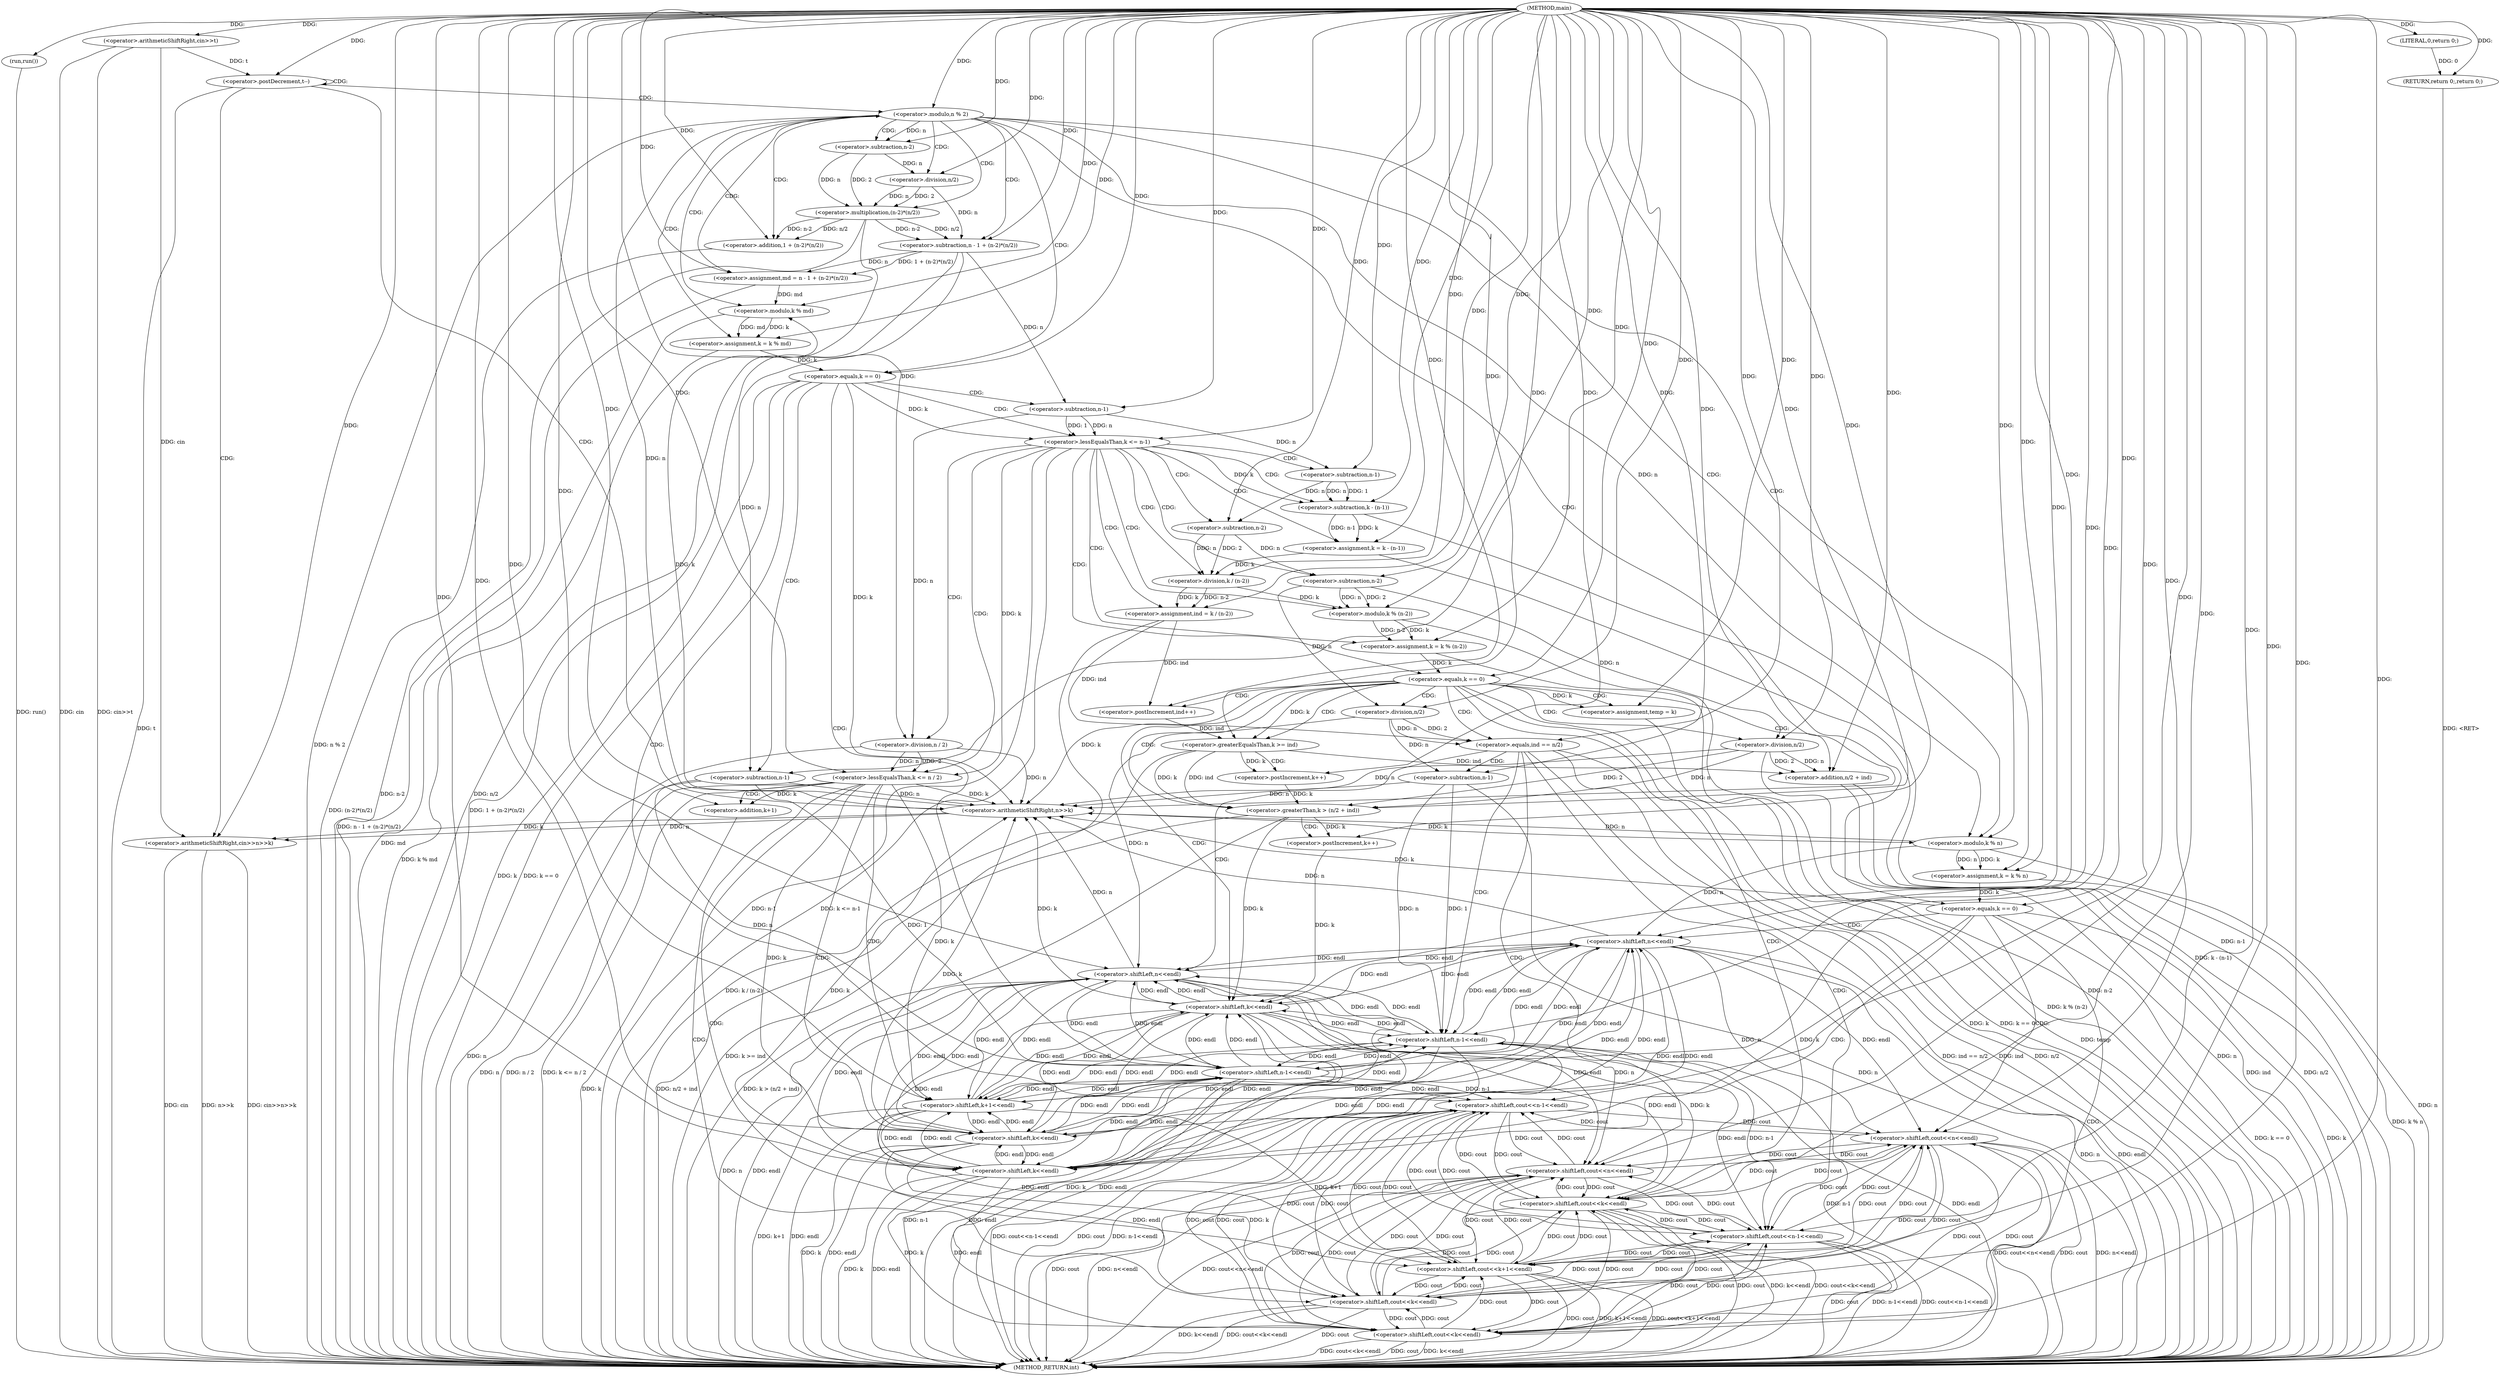 digraph "main" {  
"1000317" [label = "(METHOD,main)" ]
"1000502" [label = "(METHOD_RETURN,int)" ]
"1000319" [label = "(run,run())" ]
"1000321" [label = "(<operator>.arithmeticShiftRight,cin>>t)" ]
"1000500" [label = "(RETURN,return 0;,return 0;)" ]
"1000325" [label = "(<operator>.postDecrement,t--)" ]
"1000501" [label = "(LITERAL,0,return 0;)" ]
"1000330" [label = "(<operator>.arithmeticShiftRight,cin>>n>>k)" ]
"1000336" [label = "(<operator>.modulo,n % 2)" ]
"1000332" [label = "(<operator>.arithmeticShiftRight,n>>k)" ]
"1000341" [label = "(<operator>.assignment,md = n - 1 + (n-2)*(n/2))" ]
"1000354" [label = "(<operator>.assignment,k = k % md)" ]
"1000360" [label = "(<operator>.equals,k == 0)" ]
"1000478" [label = "(<operator>.assignment,k = k % n)" ]
"1000343" [label = "(<operator>.subtraction,n - 1 + (n-2)*(n/2))" ]
"1000356" [label = "(<operator>.modulo,k % md)" ]
"1000364" [label = "(<operator>.shiftLeft,cout<<n-1<<endl)" ]
"1000484" [label = "(<operator>.equals,k == 0)" ]
"1000345" [label = "(<operator>.addition,1 + (n-2)*(n/2))" ]
"1000480" [label = "(<operator>.modulo,k % n)" ]
"1000488" [label = "(<operator>.shiftLeft,cout<<n<<endl)" ]
"1000347" [label = "(<operator>.multiplication,(n-2)*(n/2))" ]
"1000366" [label = "(<operator>.shiftLeft,n-1<<endl)" ]
"1000374" [label = "(<operator>.lessEqualsThan,k <= n-1)" ]
"1000495" [label = "(<operator>.shiftLeft,cout<<k<<endl)" ]
"1000348" [label = "(<operator>.subtraction,n-2)" ]
"1000351" [label = "(<operator>.division,n/2)" ]
"1000367" [label = "(<operator>.subtraction,n-1)" ]
"1000490" [label = "(<operator>.shiftLeft,n<<endl)" ]
"1000376" [label = "(<operator>.subtraction,n-1)" ]
"1000381" [label = "(<operator>.lessEqualsThan,k <= n / 2)" ]
"1000386" [label = "(<operator>.shiftLeft,cout<<k<<endl)" ]
"1000401" [label = "(<operator>.assignment,k = k - (n-1))" ]
"1000409" [label = "(<operator>.assignment,ind = k / (n-2))" ]
"1000416" [label = "(<operator>.assignment,k = k % (n-2))" ]
"1000497" [label = "(<operator>.shiftLeft,k<<endl)" ]
"1000392" [label = "(<operator>.shiftLeft,cout<<k+1<<endl)" ]
"1000424" [label = "(<operator>.equals,k == 0)" ]
"1000383" [label = "(<operator>.division,n / 2)" ]
"1000388" [label = "(<operator>.shiftLeft,k<<endl)" ]
"1000403" [label = "(<operator>.subtraction,k - (n-1))" ]
"1000411" [label = "(<operator>.division,k / (n-2))" ]
"1000418" [label = "(<operator>.modulo,k % (n-2))" ]
"1000394" [label = "(<operator>.shiftLeft,k+1<<endl)" ]
"1000405" [label = "(<operator>.subtraction,n-1)" ]
"1000413" [label = "(<operator>.subtraction,n-2)" ]
"1000420" [label = "(<operator>.subtraction,n-2)" ]
"1000429" [label = "(<operator>.equals,ind == n/2)" ]
"1000434" [label = "(<operator>.shiftLeft,cout<<n-1<<endl)" ]
"1000449" [label = "(<operator>.postIncrement,ind++)" ]
"1000452" [label = "(<operator>.assignment,temp = k)" ]
"1000471" [label = "(<operator>.shiftLeft,cout<<k<<endl)" ]
"1000395" [label = "(<operator>.addition,k+1)" ]
"1000442" [label = "(<operator>.shiftLeft,cout<<n<<endl)" ]
"1000456" [label = "(<operator>.greaterEqualsThan,k >= ind)" ]
"1000459" [label = "(<operator>.postIncrement,k++)" ]
"1000462" [label = "(<operator>.greaterThan,k > (n/2 + ind))" ]
"1000469" [label = "(<operator>.postIncrement,k++)" ]
"1000431" [label = "(<operator>.division,n/2)" ]
"1000436" [label = "(<operator>.shiftLeft,n-1<<endl)" ]
"1000473" [label = "(<operator>.shiftLeft,k<<endl)" ]
"1000437" [label = "(<operator>.subtraction,n-1)" ]
"1000444" [label = "(<operator>.shiftLeft,n<<endl)" ]
"1000464" [label = "(<operator>.addition,n/2 + ind)" ]
"1000465" [label = "(<operator>.division,n/2)" ]
  "1000319" -> "1000502"  [ label = "DDG: run()"] 
  "1000321" -> "1000502"  [ label = "DDG: cin"] 
  "1000321" -> "1000502"  [ label = "DDG: cin>>t"] 
  "1000325" -> "1000502"  [ label = "DDG: t"] 
  "1000330" -> "1000502"  [ label = "DDG: cin"] 
  "1000330" -> "1000502"  [ label = "DDG: n>>k"] 
  "1000330" -> "1000502"  [ label = "DDG: cin>>n>>k"] 
  "1000336" -> "1000502"  [ label = "DDG: n % 2"] 
  "1000480" -> "1000502"  [ label = "DDG: n"] 
  "1000478" -> "1000502"  [ label = "DDG: k % n"] 
  "1000484" -> "1000502"  [ label = "DDG: k"] 
  "1000484" -> "1000502"  [ label = "DDG: k == 0"] 
  "1000495" -> "1000502"  [ label = "DDG: cout"] 
  "1000497" -> "1000502"  [ label = "DDG: k"] 
  "1000497" -> "1000502"  [ label = "DDG: endl"] 
  "1000495" -> "1000502"  [ label = "DDG: k<<endl"] 
  "1000495" -> "1000502"  [ label = "DDG: cout<<k<<endl"] 
  "1000488" -> "1000502"  [ label = "DDG: cout"] 
  "1000490" -> "1000502"  [ label = "DDG: n"] 
  "1000490" -> "1000502"  [ label = "DDG: endl"] 
  "1000488" -> "1000502"  [ label = "DDG: n<<endl"] 
  "1000488" -> "1000502"  [ label = "DDG: cout<<n<<endl"] 
  "1000347" -> "1000502"  [ label = "DDG: n-2"] 
  "1000347" -> "1000502"  [ label = "DDG: n/2"] 
  "1000345" -> "1000502"  [ label = "DDG: (n-2)*(n/2)"] 
  "1000343" -> "1000502"  [ label = "DDG: 1 + (n-2)*(n/2)"] 
  "1000341" -> "1000502"  [ label = "DDG: n - 1 + (n-2)*(n/2)"] 
  "1000356" -> "1000502"  [ label = "DDG: md"] 
  "1000354" -> "1000502"  [ label = "DDG: k % md"] 
  "1000360" -> "1000502"  [ label = "DDG: k"] 
  "1000360" -> "1000502"  [ label = "DDG: k == 0"] 
  "1000374" -> "1000502"  [ label = "DDG: n-1"] 
  "1000374" -> "1000502"  [ label = "DDG: k <= n-1"] 
  "1000403" -> "1000502"  [ label = "DDG: n-1"] 
  "1000401" -> "1000502"  [ label = "DDG: k - (n-1)"] 
  "1000409" -> "1000502"  [ label = "DDG: k / (n-2)"] 
  "1000418" -> "1000502"  [ label = "DDG: n-2"] 
  "1000416" -> "1000502"  [ label = "DDG: k % (n-2)"] 
  "1000424" -> "1000502"  [ label = "DDG: k"] 
  "1000424" -> "1000502"  [ label = "DDG: k == 0"] 
  "1000452" -> "1000502"  [ label = "DDG: temp"] 
  "1000456" -> "1000502"  [ label = "DDG: k >= ind"] 
  "1000465" -> "1000502"  [ label = "DDG: n"] 
  "1000464" -> "1000502"  [ label = "DDG: n/2"] 
  "1000464" -> "1000502"  [ label = "DDG: ind"] 
  "1000462" -> "1000502"  [ label = "DDG: n/2 + ind"] 
  "1000462" -> "1000502"  [ label = "DDG: k > (n/2 + ind)"] 
  "1000471" -> "1000502"  [ label = "DDG: cout"] 
  "1000473" -> "1000502"  [ label = "DDG: k"] 
  "1000473" -> "1000502"  [ label = "DDG: endl"] 
  "1000471" -> "1000502"  [ label = "DDG: k<<endl"] 
  "1000471" -> "1000502"  [ label = "DDG: cout<<k<<endl"] 
  "1000429" -> "1000502"  [ label = "DDG: ind"] 
  "1000429" -> "1000502"  [ label = "DDG: n/2"] 
  "1000429" -> "1000502"  [ label = "DDG: ind == n/2"] 
  "1000442" -> "1000502"  [ label = "DDG: cout"] 
  "1000444" -> "1000502"  [ label = "DDG: n"] 
  "1000444" -> "1000502"  [ label = "DDG: endl"] 
  "1000442" -> "1000502"  [ label = "DDG: n<<endl"] 
  "1000442" -> "1000502"  [ label = "DDG: cout<<n<<endl"] 
  "1000434" -> "1000502"  [ label = "DDG: cout"] 
  "1000437" -> "1000502"  [ label = "DDG: n"] 
  "1000436" -> "1000502"  [ label = "DDG: n-1"] 
  "1000436" -> "1000502"  [ label = "DDG: endl"] 
  "1000434" -> "1000502"  [ label = "DDG: n-1<<endl"] 
  "1000434" -> "1000502"  [ label = "DDG: cout<<n-1<<endl"] 
  "1000383" -> "1000502"  [ label = "DDG: n"] 
  "1000381" -> "1000502"  [ label = "DDG: n / 2"] 
  "1000381" -> "1000502"  [ label = "DDG: k <= n / 2"] 
  "1000392" -> "1000502"  [ label = "DDG: cout"] 
  "1000395" -> "1000502"  [ label = "DDG: k"] 
  "1000394" -> "1000502"  [ label = "DDG: k+1"] 
  "1000394" -> "1000502"  [ label = "DDG: endl"] 
  "1000392" -> "1000502"  [ label = "DDG: k+1<<endl"] 
  "1000392" -> "1000502"  [ label = "DDG: cout<<k+1<<endl"] 
  "1000386" -> "1000502"  [ label = "DDG: cout"] 
  "1000388" -> "1000502"  [ label = "DDG: k"] 
  "1000388" -> "1000502"  [ label = "DDG: endl"] 
  "1000386" -> "1000502"  [ label = "DDG: k<<endl"] 
  "1000386" -> "1000502"  [ label = "DDG: cout<<k<<endl"] 
  "1000364" -> "1000502"  [ label = "DDG: cout"] 
  "1000367" -> "1000502"  [ label = "DDG: n"] 
  "1000366" -> "1000502"  [ label = "DDG: n-1"] 
  "1000366" -> "1000502"  [ label = "DDG: endl"] 
  "1000364" -> "1000502"  [ label = "DDG: n-1<<endl"] 
  "1000364" -> "1000502"  [ label = "DDG: cout<<n-1<<endl"] 
  "1000500" -> "1000502"  [ label = "DDG: <RET>"] 
  "1000317" -> "1000319"  [ label = "DDG: "] 
  "1000501" -> "1000500"  [ label = "DDG: 0"] 
  "1000317" -> "1000500"  [ label = "DDG: "] 
  "1000317" -> "1000321"  [ label = "DDG: "] 
  "1000317" -> "1000501"  [ label = "DDG: "] 
  "1000321" -> "1000325"  [ label = "DDG: t"] 
  "1000317" -> "1000325"  [ label = "DDG: "] 
  "1000321" -> "1000330"  [ label = "DDG: cin"] 
  "1000317" -> "1000330"  [ label = "DDG: "] 
  "1000332" -> "1000330"  [ label = "DDG: n"] 
  "1000332" -> "1000330"  [ label = "DDG: k"] 
  "1000480" -> "1000332"  [ label = "DDG: n"] 
  "1000490" -> "1000332"  [ label = "DDG: n"] 
  "1000465" -> "1000332"  [ label = "DDG: n"] 
  "1000444" -> "1000332"  [ label = "DDG: n"] 
  "1000437" -> "1000332"  [ label = "DDG: n"] 
  "1000383" -> "1000332"  [ label = "DDG: n"] 
  "1000367" -> "1000332"  [ label = "DDG: n"] 
  "1000317" -> "1000332"  [ label = "DDG: "] 
  "1000484" -> "1000332"  [ label = "DDG: k"] 
  "1000497" -> "1000332"  [ label = "DDG: k"] 
  "1000360" -> "1000332"  [ label = "DDG: k"] 
  "1000424" -> "1000332"  [ label = "DDG: k"] 
  "1000473" -> "1000332"  [ label = "DDG: k"] 
  "1000388" -> "1000332"  [ label = "DDG: k"] 
  "1000381" -> "1000332"  [ label = "DDG: k"] 
  "1000332" -> "1000336"  [ label = "DDG: n"] 
  "1000317" -> "1000336"  [ label = "DDG: "] 
  "1000343" -> "1000341"  [ label = "DDG: 1 + (n-2)*(n/2)"] 
  "1000343" -> "1000341"  [ label = "DDG: n"] 
  "1000356" -> "1000354"  [ label = "DDG: md"] 
  "1000356" -> "1000354"  [ label = "DDG: k"] 
  "1000317" -> "1000341"  [ label = "DDG: "] 
  "1000317" -> "1000354"  [ label = "DDG: "] 
  "1000480" -> "1000478"  [ label = "DDG: k"] 
  "1000480" -> "1000478"  [ label = "DDG: n"] 
  "1000351" -> "1000343"  [ label = "DDG: n"] 
  "1000317" -> "1000343"  [ label = "DDG: "] 
  "1000347" -> "1000343"  [ label = "DDG: n/2"] 
  "1000347" -> "1000343"  [ label = "DDG: n-2"] 
  "1000332" -> "1000356"  [ label = "DDG: k"] 
  "1000317" -> "1000356"  [ label = "DDG: "] 
  "1000341" -> "1000356"  [ label = "DDG: md"] 
  "1000354" -> "1000360"  [ label = "DDG: k"] 
  "1000317" -> "1000360"  [ label = "DDG: "] 
  "1000317" -> "1000478"  [ label = "DDG: "] 
  "1000317" -> "1000345"  [ label = "DDG: "] 
  "1000347" -> "1000345"  [ label = "DDG: n/2"] 
  "1000347" -> "1000345"  [ label = "DDG: n-2"] 
  "1000495" -> "1000364"  [ label = "DDG: cout"] 
  "1000488" -> "1000364"  [ label = "DDG: cout"] 
  "1000471" -> "1000364"  [ label = "DDG: cout"] 
  "1000442" -> "1000364"  [ label = "DDG: cout"] 
  "1000434" -> "1000364"  [ label = "DDG: cout"] 
  "1000392" -> "1000364"  [ label = "DDG: cout"] 
  "1000386" -> "1000364"  [ label = "DDG: cout"] 
  "1000317" -> "1000364"  [ label = "DDG: "] 
  "1000366" -> "1000364"  [ label = "DDG: endl"] 
  "1000366" -> "1000364"  [ label = "DDG: n-1"] 
  "1000332" -> "1000480"  [ label = "DDG: k"] 
  "1000317" -> "1000480"  [ label = "DDG: "] 
  "1000336" -> "1000480"  [ label = "DDG: n"] 
  "1000478" -> "1000484"  [ label = "DDG: k"] 
  "1000317" -> "1000484"  [ label = "DDG: "] 
  "1000348" -> "1000347"  [ label = "DDG: n"] 
  "1000348" -> "1000347"  [ label = "DDG: 2"] 
  "1000351" -> "1000347"  [ label = "DDG: n"] 
  "1000351" -> "1000347"  [ label = "DDG: 2"] 
  "1000367" -> "1000366"  [ label = "DDG: 1"] 
  "1000367" -> "1000366"  [ label = "DDG: n"] 
  "1000497" -> "1000366"  [ label = "DDG: endl"] 
  "1000490" -> "1000366"  [ label = "DDG: endl"] 
  "1000473" -> "1000366"  [ label = "DDG: endl"] 
  "1000444" -> "1000366"  [ label = "DDG: endl"] 
  "1000436" -> "1000366"  [ label = "DDG: endl"] 
  "1000394" -> "1000366"  [ label = "DDG: endl"] 
  "1000388" -> "1000366"  [ label = "DDG: endl"] 
  "1000317" -> "1000366"  [ label = "DDG: "] 
  "1000495" -> "1000488"  [ label = "DDG: cout"] 
  "1000471" -> "1000488"  [ label = "DDG: cout"] 
  "1000442" -> "1000488"  [ label = "DDG: cout"] 
  "1000434" -> "1000488"  [ label = "DDG: cout"] 
  "1000392" -> "1000488"  [ label = "DDG: cout"] 
  "1000386" -> "1000488"  [ label = "DDG: cout"] 
  "1000364" -> "1000488"  [ label = "DDG: cout"] 
  "1000317" -> "1000488"  [ label = "DDG: "] 
  "1000490" -> "1000488"  [ label = "DDG: n"] 
  "1000490" -> "1000488"  [ label = "DDG: endl"] 
  "1000336" -> "1000348"  [ label = "DDG: n"] 
  "1000317" -> "1000348"  [ label = "DDG: "] 
  "1000348" -> "1000351"  [ label = "DDG: n"] 
  "1000317" -> "1000351"  [ label = "DDG: "] 
  "1000343" -> "1000367"  [ label = "DDG: n"] 
  "1000317" -> "1000367"  [ label = "DDG: "] 
  "1000360" -> "1000374"  [ label = "DDG: k"] 
  "1000317" -> "1000374"  [ label = "DDG: "] 
  "1000376" -> "1000374"  [ label = "DDG: n"] 
  "1000376" -> "1000374"  [ label = "DDG: 1"] 
  "1000480" -> "1000490"  [ label = "DDG: n"] 
  "1000317" -> "1000490"  [ label = "DDG: "] 
  "1000497" -> "1000490"  [ label = "DDG: endl"] 
  "1000473" -> "1000490"  [ label = "DDG: endl"] 
  "1000444" -> "1000490"  [ label = "DDG: endl"] 
  "1000436" -> "1000490"  [ label = "DDG: endl"] 
  "1000394" -> "1000490"  [ label = "DDG: endl"] 
  "1000388" -> "1000490"  [ label = "DDG: endl"] 
  "1000366" -> "1000490"  [ label = "DDG: endl"] 
  "1000488" -> "1000495"  [ label = "DDG: cout"] 
  "1000471" -> "1000495"  [ label = "DDG: cout"] 
  "1000442" -> "1000495"  [ label = "DDG: cout"] 
  "1000434" -> "1000495"  [ label = "DDG: cout"] 
  "1000392" -> "1000495"  [ label = "DDG: cout"] 
  "1000386" -> "1000495"  [ label = "DDG: cout"] 
  "1000364" -> "1000495"  [ label = "DDG: cout"] 
  "1000317" -> "1000495"  [ label = "DDG: "] 
  "1000497" -> "1000495"  [ label = "DDG: k"] 
  "1000497" -> "1000495"  [ label = "DDG: endl"] 
  "1000343" -> "1000376"  [ label = "DDG: n"] 
  "1000317" -> "1000376"  [ label = "DDG: "] 
  "1000403" -> "1000401"  [ label = "DDG: k"] 
  "1000403" -> "1000401"  [ label = "DDG: n-1"] 
  "1000411" -> "1000409"  [ label = "DDG: n-2"] 
  "1000411" -> "1000409"  [ label = "DDG: k"] 
  "1000418" -> "1000416"  [ label = "DDG: n-2"] 
  "1000418" -> "1000416"  [ label = "DDG: k"] 
  "1000484" -> "1000497"  [ label = "DDG: k"] 
  "1000317" -> "1000497"  [ label = "DDG: "] 
  "1000490" -> "1000497"  [ label = "DDG: endl"] 
  "1000473" -> "1000497"  [ label = "DDG: endl"] 
  "1000444" -> "1000497"  [ label = "DDG: endl"] 
  "1000436" -> "1000497"  [ label = "DDG: endl"] 
  "1000394" -> "1000497"  [ label = "DDG: endl"] 
  "1000388" -> "1000497"  [ label = "DDG: endl"] 
  "1000366" -> "1000497"  [ label = "DDG: endl"] 
  "1000374" -> "1000381"  [ label = "DDG: k"] 
  "1000317" -> "1000381"  [ label = "DDG: "] 
  "1000383" -> "1000381"  [ label = "DDG: 2"] 
  "1000383" -> "1000381"  [ label = "DDG: n"] 
  "1000495" -> "1000386"  [ label = "DDG: cout"] 
  "1000488" -> "1000386"  [ label = "DDG: cout"] 
  "1000471" -> "1000386"  [ label = "DDG: cout"] 
  "1000442" -> "1000386"  [ label = "DDG: cout"] 
  "1000434" -> "1000386"  [ label = "DDG: cout"] 
  "1000392" -> "1000386"  [ label = "DDG: cout"] 
  "1000364" -> "1000386"  [ label = "DDG: cout"] 
  "1000317" -> "1000386"  [ label = "DDG: "] 
  "1000388" -> "1000386"  [ label = "DDG: endl"] 
  "1000388" -> "1000386"  [ label = "DDG: k"] 
  "1000317" -> "1000401"  [ label = "DDG: "] 
  "1000317" -> "1000409"  [ label = "DDG: "] 
  "1000317" -> "1000416"  [ label = "DDG: "] 
  "1000376" -> "1000383"  [ label = "DDG: n"] 
  "1000317" -> "1000383"  [ label = "DDG: "] 
  "1000381" -> "1000388"  [ label = "DDG: k"] 
  "1000317" -> "1000388"  [ label = "DDG: "] 
  "1000497" -> "1000388"  [ label = "DDG: endl"] 
  "1000490" -> "1000388"  [ label = "DDG: endl"] 
  "1000473" -> "1000388"  [ label = "DDG: endl"] 
  "1000444" -> "1000388"  [ label = "DDG: endl"] 
  "1000436" -> "1000388"  [ label = "DDG: endl"] 
  "1000394" -> "1000388"  [ label = "DDG: endl"] 
  "1000366" -> "1000388"  [ label = "DDG: endl"] 
  "1000495" -> "1000392"  [ label = "DDG: cout"] 
  "1000488" -> "1000392"  [ label = "DDG: cout"] 
  "1000471" -> "1000392"  [ label = "DDG: cout"] 
  "1000442" -> "1000392"  [ label = "DDG: cout"] 
  "1000434" -> "1000392"  [ label = "DDG: cout"] 
  "1000386" -> "1000392"  [ label = "DDG: cout"] 
  "1000364" -> "1000392"  [ label = "DDG: cout"] 
  "1000317" -> "1000392"  [ label = "DDG: "] 
  "1000394" -> "1000392"  [ label = "DDG: k+1"] 
  "1000394" -> "1000392"  [ label = "DDG: endl"] 
  "1000374" -> "1000403"  [ label = "DDG: k"] 
  "1000317" -> "1000403"  [ label = "DDG: "] 
  "1000405" -> "1000403"  [ label = "DDG: 1"] 
  "1000405" -> "1000403"  [ label = "DDG: n"] 
  "1000401" -> "1000411"  [ label = "DDG: k"] 
  "1000317" -> "1000411"  [ label = "DDG: "] 
  "1000413" -> "1000411"  [ label = "DDG: 2"] 
  "1000413" -> "1000411"  [ label = "DDG: n"] 
  "1000411" -> "1000418"  [ label = "DDG: k"] 
  "1000317" -> "1000418"  [ label = "DDG: "] 
  "1000420" -> "1000418"  [ label = "DDG: 2"] 
  "1000420" -> "1000418"  [ label = "DDG: n"] 
  "1000416" -> "1000424"  [ label = "DDG: k"] 
  "1000317" -> "1000424"  [ label = "DDG: "] 
  "1000317" -> "1000394"  [ label = "DDG: "] 
  "1000381" -> "1000394"  [ label = "DDG: k"] 
  "1000497" -> "1000394"  [ label = "DDG: endl"] 
  "1000490" -> "1000394"  [ label = "DDG: endl"] 
  "1000473" -> "1000394"  [ label = "DDG: endl"] 
  "1000444" -> "1000394"  [ label = "DDG: endl"] 
  "1000436" -> "1000394"  [ label = "DDG: endl"] 
  "1000388" -> "1000394"  [ label = "DDG: endl"] 
  "1000366" -> "1000394"  [ label = "DDG: endl"] 
  "1000376" -> "1000405"  [ label = "DDG: n"] 
  "1000317" -> "1000405"  [ label = "DDG: "] 
  "1000405" -> "1000413"  [ label = "DDG: n"] 
  "1000317" -> "1000413"  [ label = "DDG: "] 
  "1000413" -> "1000420"  [ label = "DDG: n"] 
  "1000317" -> "1000420"  [ label = "DDG: "] 
  "1000424" -> "1000452"  [ label = "DDG: k"] 
  "1000317" -> "1000452"  [ label = "DDG: "] 
  "1000381" -> "1000395"  [ label = "DDG: k"] 
  "1000317" -> "1000395"  [ label = "DDG: "] 
  "1000409" -> "1000429"  [ label = "DDG: ind"] 
  "1000317" -> "1000429"  [ label = "DDG: "] 
  "1000431" -> "1000429"  [ label = "DDG: n"] 
  "1000431" -> "1000429"  [ label = "DDG: 2"] 
  "1000495" -> "1000434"  [ label = "DDG: cout"] 
  "1000488" -> "1000434"  [ label = "DDG: cout"] 
  "1000471" -> "1000434"  [ label = "DDG: cout"] 
  "1000442" -> "1000434"  [ label = "DDG: cout"] 
  "1000392" -> "1000434"  [ label = "DDG: cout"] 
  "1000386" -> "1000434"  [ label = "DDG: cout"] 
  "1000364" -> "1000434"  [ label = "DDG: cout"] 
  "1000317" -> "1000434"  [ label = "DDG: "] 
  "1000436" -> "1000434"  [ label = "DDG: n-1"] 
  "1000436" -> "1000434"  [ label = "DDG: endl"] 
  "1000409" -> "1000449"  [ label = "DDG: ind"] 
  "1000317" -> "1000449"  [ label = "DDG: "] 
  "1000495" -> "1000471"  [ label = "DDG: cout"] 
  "1000488" -> "1000471"  [ label = "DDG: cout"] 
  "1000442" -> "1000471"  [ label = "DDG: cout"] 
  "1000434" -> "1000471"  [ label = "DDG: cout"] 
  "1000392" -> "1000471"  [ label = "DDG: cout"] 
  "1000386" -> "1000471"  [ label = "DDG: cout"] 
  "1000364" -> "1000471"  [ label = "DDG: cout"] 
  "1000317" -> "1000471"  [ label = "DDG: "] 
  "1000473" -> "1000471"  [ label = "DDG: endl"] 
  "1000473" -> "1000471"  [ label = "DDG: k"] 
  "1000420" -> "1000431"  [ label = "DDG: n"] 
  "1000317" -> "1000431"  [ label = "DDG: "] 
  "1000437" -> "1000436"  [ label = "DDG: 1"] 
  "1000437" -> "1000436"  [ label = "DDG: n"] 
  "1000497" -> "1000436"  [ label = "DDG: endl"] 
  "1000490" -> "1000436"  [ label = "DDG: endl"] 
  "1000473" -> "1000436"  [ label = "DDG: endl"] 
  "1000444" -> "1000436"  [ label = "DDG: endl"] 
  "1000394" -> "1000436"  [ label = "DDG: endl"] 
  "1000388" -> "1000436"  [ label = "DDG: endl"] 
  "1000366" -> "1000436"  [ label = "DDG: endl"] 
  "1000317" -> "1000436"  [ label = "DDG: "] 
  "1000495" -> "1000442"  [ label = "DDG: cout"] 
  "1000488" -> "1000442"  [ label = "DDG: cout"] 
  "1000471" -> "1000442"  [ label = "DDG: cout"] 
  "1000434" -> "1000442"  [ label = "DDG: cout"] 
  "1000392" -> "1000442"  [ label = "DDG: cout"] 
  "1000386" -> "1000442"  [ label = "DDG: cout"] 
  "1000364" -> "1000442"  [ label = "DDG: cout"] 
  "1000317" -> "1000442"  [ label = "DDG: "] 
  "1000444" -> "1000442"  [ label = "DDG: endl"] 
  "1000444" -> "1000442"  [ label = "DDG: n"] 
  "1000317" -> "1000456"  [ label = "DDG: "] 
  "1000424" -> "1000456"  [ label = "DDG: k"] 
  "1000449" -> "1000456"  [ label = "DDG: ind"] 
  "1000456" -> "1000459"  [ label = "DDG: k"] 
  "1000317" -> "1000459"  [ label = "DDG: "] 
  "1000456" -> "1000462"  [ label = "DDG: k"] 
  "1000459" -> "1000462"  [ label = "DDG: k"] 
  "1000317" -> "1000462"  [ label = "DDG: "] 
  "1000465" -> "1000462"  [ label = "DDG: 2"] 
  "1000465" -> "1000462"  [ label = "DDG: n"] 
  "1000456" -> "1000462"  [ label = "DDG: ind"] 
  "1000462" -> "1000469"  [ label = "DDG: k"] 
  "1000317" -> "1000469"  [ label = "DDG: "] 
  "1000462" -> "1000473"  [ label = "DDG: k"] 
  "1000469" -> "1000473"  [ label = "DDG: k"] 
  "1000317" -> "1000473"  [ label = "DDG: "] 
  "1000497" -> "1000473"  [ label = "DDG: endl"] 
  "1000490" -> "1000473"  [ label = "DDG: endl"] 
  "1000444" -> "1000473"  [ label = "DDG: endl"] 
  "1000436" -> "1000473"  [ label = "DDG: endl"] 
  "1000394" -> "1000473"  [ label = "DDG: endl"] 
  "1000388" -> "1000473"  [ label = "DDG: endl"] 
  "1000366" -> "1000473"  [ label = "DDG: endl"] 
  "1000431" -> "1000437"  [ label = "DDG: n"] 
  "1000317" -> "1000437"  [ label = "DDG: "] 
  "1000431" -> "1000444"  [ label = "DDG: n"] 
  "1000317" -> "1000444"  [ label = "DDG: "] 
  "1000497" -> "1000444"  [ label = "DDG: endl"] 
  "1000490" -> "1000444"  [ label = "DDG: endl"] 
  "1000473" -> "1000444"  [ label = "DDG: endl"] 
  "1000436" -> "1000444"  [ label = "DDG: endl"] 
  "1000394" -> "1000444"  [ label = "DDG: endl"] 
  "1000388" -> "1000444"  [ label = "DDG: endl"] 
  "1000366" -> "1000444"  [ label = "DDG: endl"] 
  "1000465" -> "1000464"  [ label = "DDG: 2"] 
  "1000465" -> "1000464"  [ label = "DDG: n"] 
  "1000456" -> "1000464"  [ label = "DDG: ind"] 
  "1000317" -> "1000464"  [ label = "DDG: "] 
  "1000420" -> "1000465"  [ label = "DDG: n"] 
  "1000317" -> "1000465"  [ label = "DDG: "] 
  "1000325" -> "1000332"  [ label = "CDG: "] 
  "1000325" -> "1000330"  [ label = "CDG: "] 
  "1000325" -> "1000336"  [ label = "CDG: "] 
  "1000325" -> "1000325"  [ label = "CDG: "] 
  "1000336" -> "1000345"  [ label = "CDG: "] 
  "1000336" -> "1000354"  [ label = "CDG: "] 
  "1000336" -> "1000348"  [ label = "CDG: "] 
  "1000336" -> "1000480"  [ label = "CDG: "] 
  "1000336" -> "1000341"  [ label = "CDG: "] 
  "1000336" -> "1000360"  [ label = "CDG: "] 
  "1000336" -> "1000356"  [ label = "CDG: "] 
  "1000336" -> "1000478"  [ label = "CDG: "] 
  "1000336" -> "1000351"  [ label = "CDG: "] 
  "1000336" -> "1000484"  [ label = "CDG: "] 
  "1000336" -> "1000347"  [ label = "CDG: "] 
  "1000336" -> "1000343"  [ label = "CDG: "] 
  "1000360" -> "1000376"  [ label = "CDG: "] 
  "1000360" -> "1000364"  [ label = "CDG: "] 
  "1000360" -> "1000367"  [ label = "CDG: "] 
  "1000360" -> "1000366"  [ label = "CDG: "] 
  "1000360" -> "1000374"  [ label = "CDG: "] 
  "1000484" -> "1000490"  [ label = "CDG: "] 
  "1000484" -> "1000488"  [ label = "CDG: "] 
  "1000484" -> "1000495"  [ label = "CDG: "] 
  "1000484" -> "1000497"  [ label = "CDG: "] 
  "1000374" -> "1000409"  [ label = "CDG: "] 
  "1000374" -> "1000405"  [ label = "CDG: "] 
  "1000374" -> "1000424"  [ label = "CDG: "] 
  "1000374" -> "1000383"  [ label = "CDG: "] 
  "1000374" -> "1000420"  [ label = "CDG: "] 
  "1000374" -> "1000418"  [ label = "CDG: "] 
  "1000374" -> "1000401"  [ label = "CDG: "] 
  "1000374" -> "1000403"  [ label = "CDG: "] 
  "1000374" -> "1000413"  [ label = "CDG: "] 
  "1000374" -> "1000381"  [ label = "CDG: "] 
  "1000374" -> "1000411"  [ label = "CDG: "] 
  "1000374" -> "1000416"  [ label = "CDG: "] 
  "1000381" -> "1000392"  [ label = "CDG: "] 
  "1000381" -> "1000388"  [ label = "CDG: "] 
  "1000381" -> "1000394"  [ label = "CDG: "] 
  "1000381" -> "1000386"  [ label = "CDG: "] 
  "1000381" -> "1000395"  [ label = "CDG: "] 
  "1000424" -> "1000465"  [ label = "CDG: "] 
  "1000424" -> "1000456"  [ label = "CDG: "] 
  "1000424" -> "1000473"  [ label = "CDG: "] 
  "1000424" -> "1000464"  [ label = "CDG: "] 
  "1000424" -> "1000462"  [ label = "CDG: "] 
  "1000424" -> "1000431"  [ label = "CDG: "] 
  "1000424" -> "1000449"  [ label = "CDG: "] 
  "1000424" -> "1000471"  [ label = "CDG: "] 
  "1000424" -> "1000452"  [ label = "CDG: "] 
  "1000424" -> "1000429"  [ label = "CDG: "] 
  "1000429" -> "1000442"  [ label = "CDG: "] 
  "1000429" -> "1000436"  [ label = "CDG: "] 
  "1000429" -> "1000444"  [ label = "CDG: "] 
  "1000429" -> "1000437"  [ label = "CDG: "] 
  "1000429" -> "1000434"  [ label = "CDG: "] 
  "1000456" -> "1000459"  [ label = "CDG: "] 
  "1000462" -> "1000469"  [ label = "CDG: "] 
}
